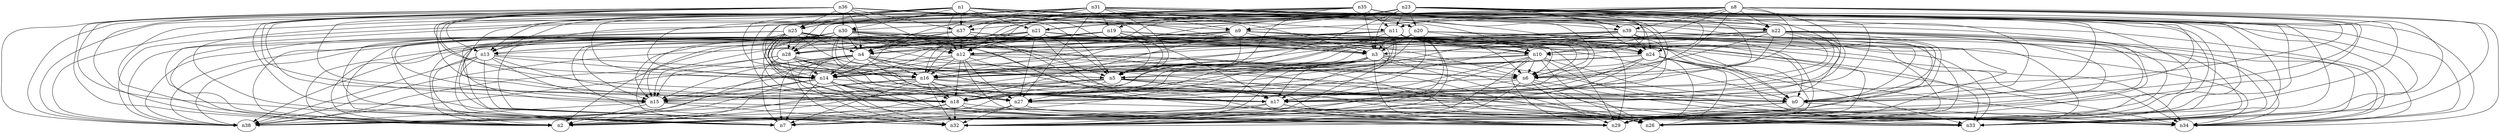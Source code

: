 digraph "" {
	n0 -> n29;
	n0 -> n32;
	n0 -> n34;
	n1 -> n2;
	n1 -> n3;
	n1 -> n5;
	n1 -> n10;
	n1 -> n11;
	n1 -> n12;
	n1 -> n13;
	n1 -> n14;
	n1 -> n16;
	n1 -> n17;
	n1 -> n18;
	n1 -> n20;
	n1 -> n21;
	n1 -> n24;
	n1 -> n25;
	n1 -> n27;
	n1 -> n28;
	n1 -> n29;
	n1 -> n30;
	n1 -> n34;
	n1 -> n37;
	n1 -> n38;
	n1 -> n39;
	n3 -> n2;
	n3 -> n5;
	n3 -> n6;
	n3 -> n7;
	n3 -> n15;
	n3 -> n17;
	n3 -> n18;
	n3 -> n26;
	n3 -> n27;
	n3 -> n29;
	n3 -> n32;
	n3 -> n33;
	n3 -> n34;
	n3 -> n38;
	n4 -> n2;
	n4 -> n6;
	n4 -> n7;
	n4 -> n14;
	n4 -> n15;
	n4 -> n16;
	n4 -> n17;
	n4 -> n26;
	n4 -> n27;
	n4 -> n29;
	n4 -> n32;
	n4 -> n33;
	n4 -> n38;
	n5 -> n0;
	n5 -> n2;
	n5 -> n15;
	n5 -> n17;
	n5 -> n18;
	n5 -> n27;
	n5 -> n33;
	n5 -> n34;
	n5 -> n38;
	n6 -> n2;
	n6 -> n18;
	n6 -> n26;
	n6 -> n29;
	n6 -> n32;
	n6 -> n34;
	n8 -> n0;
	n8 -> n6;
	n8 -> n7;
	n8 -> n9;
	n8 -> n10;
	n8 -> n11;
	n8 -> n12;
	n8 -> n17;
	n8 -> n18;
	n8 -> n21;
	n8 -> n22;
	n8 -> n27;
	n8 -> n29;
	n8 -> n32;
	n8 -> n33;
	n8 -> n34;
	n8 -> n37;
	n8 -> n38;
	n8 -> n39;
	n9 -> n0;
	n9 -> n2;
	n9 -> n3;
	n9 -> n5;
	n9 -> n6;
	n9 -> n7;
	n9 -> n13;
	n9 -> n14;
	n9 -> n15;
	n9 -> n16;
	n9 -> n17;
	n9 -> n18;
	n9 -> n24;
	n9 -> n26;
	n9 -> n28;
	n9 -> n29;
	n9 -> n33;
	n10 -> n0;
	n10 -> n5;
	n10 -> n6;
	n10 -> n7;
	n10 -> n14;
	n10 -> n16;
	n10 -> n17;
	n10 -> n26;
	n10 -> n29;
	n10 -> n32;
	n10 -> n33;
	n11 -> n0;
	n11 -> n2;
	n11 -> n3;
	n11 -> n4;
	n11 -> n6;
	n11 -> n7;
	n11 -> n10;
	n11 -> n12;
	n11 -> n13;
	n11 -> n15;
	n11 -> n16;
	n11 -> n18;
	n11 -> n24;
	n11 -> n26;
	n11 -> n27;
	n11 -> n28;
	n11 -> n29;
	n11 -> n32;
	n11 -> n33;
	n11 -> n34;
	n11 -> n38;
	n12 -> n0;
	n12 -> n6;
	n12 -> n14;
	n12 -> n15;
	n12 -> n16;
	n12 -> n18;
	n12 -> n27;
	n12 -> n29;
	n12 -> n33;
	n13 -> n2;
	n13 -> n7;
	n13 -> n14;
	n13 -> n15;
	n13 -> n16;
	n13 -> n18;
	n13 -> n32;
	n13 -> n38;
	n14 -> n2;
	n14 -> n7;
	n14 -> n15;
	n14 -> n17;
	n14 -> n18;
	n14 -> n26;
	n14 -> n27;
	n14 -> n32;
	n14 -> n33;
	n14 -> n34;
	n14 -> n38;
	n15 -> n2;
	n15 -> n32;
	n15 -> n33;
	n15 -> n38;
	n16 -> n0;
	n16 -> n2;
	n16 -> n7;
	n16 -> n15;
	n16 -> n17;
	n16 -> n18;
	n16 -> n27;
	n16 -> n32;
	n16 -> n34;
	n16 -> n38;
	n17 -> n7;
	n17 -> n29;
	n17 -> n32;
	n17 -> n33;
	n18 -> n2;
	n18 -> n7;
	n18 -> n29;
	n18 -> n32;
	n18 -> n34;
	n19 -> n2;
	n19 -> n3;
	n19 -> n4;
	n19 -> n5;
	n19 -> n6;
	n19 -> n10;
	n19 -> n12;
	n19 -> n13;
	n19 -> n14;
	n19 -> n15;
	n19 -> n16;
	n19 -> n17;
	n19 -> n24;
	n19 -> n26;
	n19 -> n28;
	n19 -> n29;
	n20 -> n0;
	n20 -> n2;
	n20 -> n3;
	n20 -> n5;
	n20 -> n6;
	n20 -> n10;
	n20 -> n16;
	n20 -> n17;
	n20 -> n18;
	n20 -> n28;
	n20 -> n29;
	n20 -> n32;
	n20 -> n34;
	n20 -> n38;
	n21 -> n0;
	n21 -> n2;
	n21 -> n3;
	n21 -> n4;
	n21 -> n5;
	n21 -> n6;
	n21 -> n7;
	n21 -> n10;
	n21 -> n14;
	n21 -> n15;
	n21 -> n16;
	n21 -> n17;
	n21 -> n26;
	n21 -> n27;
	n21 -> n28;
	n21 -> n32;
	n21 -> n34;
	n21 -> n38;
	n22 -> n3;
	n22 -> n5;
	n22 -> n6;
	n22 -> n7;
	n22 -> n10;
	n22 -> n14;
	n22 -> n16;
	n22 -> n17;
	n22 -> n18;
	n22 -> n26;
	n22 -> n27;
	n22 -> n29;
	n22 -> n32;
	n22 -> n33;
	n22 -> n34;
	n22 -> n38;
	n23 -> n0;
	n23 -> n2;
	n23 -> n3;
	n23 -> n4;
	n23 -> n5;
	n23 -> n6;
	n23 -> n9;
	n23 -> n10;
	n23 -> n11;
	n23 -> n12;
	n23 -> n13;
	n23 -> n14;
	n23 -> n17;
	n23 -> n20;
	n23 -> n22;
	n23 -> n24;
	n23 -> n25;
	n23 -> n26;
	n23 -> n27;
	n23 -> n28;
	n23 -> n29;
	n23 -> n30;
	n23 -> n33;
	n23 -> n34;
	n23 -> n38;
	n23 -> n39;
	n24 -> n0;
	n24 -> n5;
	n24 -> n7;
	n24 -> n14;
	n24 -> n16;
	n24 -> n17;
	n24 -> n26;
	n24 -> n27;
	n24 -> n29;
	n24 -> n33;
	n24 -> n34;
	n25 -> n2;
	n25 -> n4;
	n25 -> n5;
	n25 -> n6;
	n25 -> n12;
	n25 -> n14;
	n25 -> n15;
	n25 -> n16;
	n25 -> n17;
	n25 -> n18;
	n25 -> n26;
	n25 -> n27;
	n25 -> n28;
	n25 -> n29;
	n25 -> n32;
	n25 -> n34;
	n25 -> n38;
	n27 -> n2;
	n27 -> n7;
	n27 -> n26;
	n27 -> n29;
	n27 -> n32;
	n28 -> n5;
	n28 -> n7;
	n28 -> n14;
	n28 -> n15;
	n28 -> n16;
	n28 -> n17;
	n28 -> n27;
	n28 -> n29;
	n28 -> n32;
	n28 -> n38;
	n30 -> n0;
	n30 -> n2;
	n30 -> n3;
	n30 -> n4;
	n30 -> n5;
	n30 -> n7;
	n30 -> n12;
	n30 -> n14;
	n30 -> n15;
	n30 -> n16;
	n30 -> n17;
	n30 -> n18;
	n30 -> n24;
	n30 -> n26;
	n30 -> n28;
	n30 -> n29;
	n30 -> n32;
	n30 -> n33;
	n30 -> n38;
	n31 -> n0;
	n31 -> n2;
	n31 -> n3;
	n31 -> n4;
	n31 -> n5;
	n31 -> n6;
	n31 -> n7;
	n31 -> n9;
	n31 -> n12;
	n31 -> n13;
	n31 -> n14;
	n31 -> n16;
	n31 -> n18;
	n31 -> n19;
	n31 -> n22;
	n31 -> n24;
	n31 -> n25;
	n31 -> n26;
	n31 -> n27;
	n31 -> n29;
	n31 -> n33;
	n31 -> n34;
	n31 -> n37;
	n31 -> n38;
	n35 -> n0;
	n35 -> n3;
	n35 -> n4;
	n35 -> n5;
	n35 -> n6;
	n35 -> n11;
	n35 -> n14;
	n35 -> n18;
	n35 -> n19;
	n35 -> n21;
	n35 -> n22;
	n35 -> n24;
	n35 -> n25;
	n35 -> n29;
	n35 -> n33;
	n35 -> n37;
	n35 -> n39;
	n36 -> n0;
	n36 -> n2;
	n36 -> n3;
	n36 -> n4;
	n36 -> n5;
	n36 -> n7;
	n36 -> n9;
	n36 -> n12;
	n36 -> n13;
	n36 -> n14;
	n36 -> n15;
	n36 -> n18;
	n36 -> n22;
	n36 -> n25;
	n36 -> n27;
	n36 -> n29;
	n36 -> n30;
	n36 -> n32;
	n36 -> n34;
	n36 -> n37;
	n36 -> n38;
	n37 -> n3;
	n37 -> n4;
	n37 -> n5;
	n37 -> n10;
	n37 -> n12;
	n37 -> n13;
	n37 -> n28;
	n37 -> n32;
	n37 -> n33;
	n37 -> n34;
	n37 -> n38;
	n39 -> n0;
	n39 -> n2;
	n39 -> n4;
	n39 -> n5;
	n39 -> n12;
	n39 -> n16;
	n39 -> n18;
	n39 -> n24;
	n39 -> n27;
	n39 -> n32;
	n39 -> n33;
	n39 -> n34;
}
